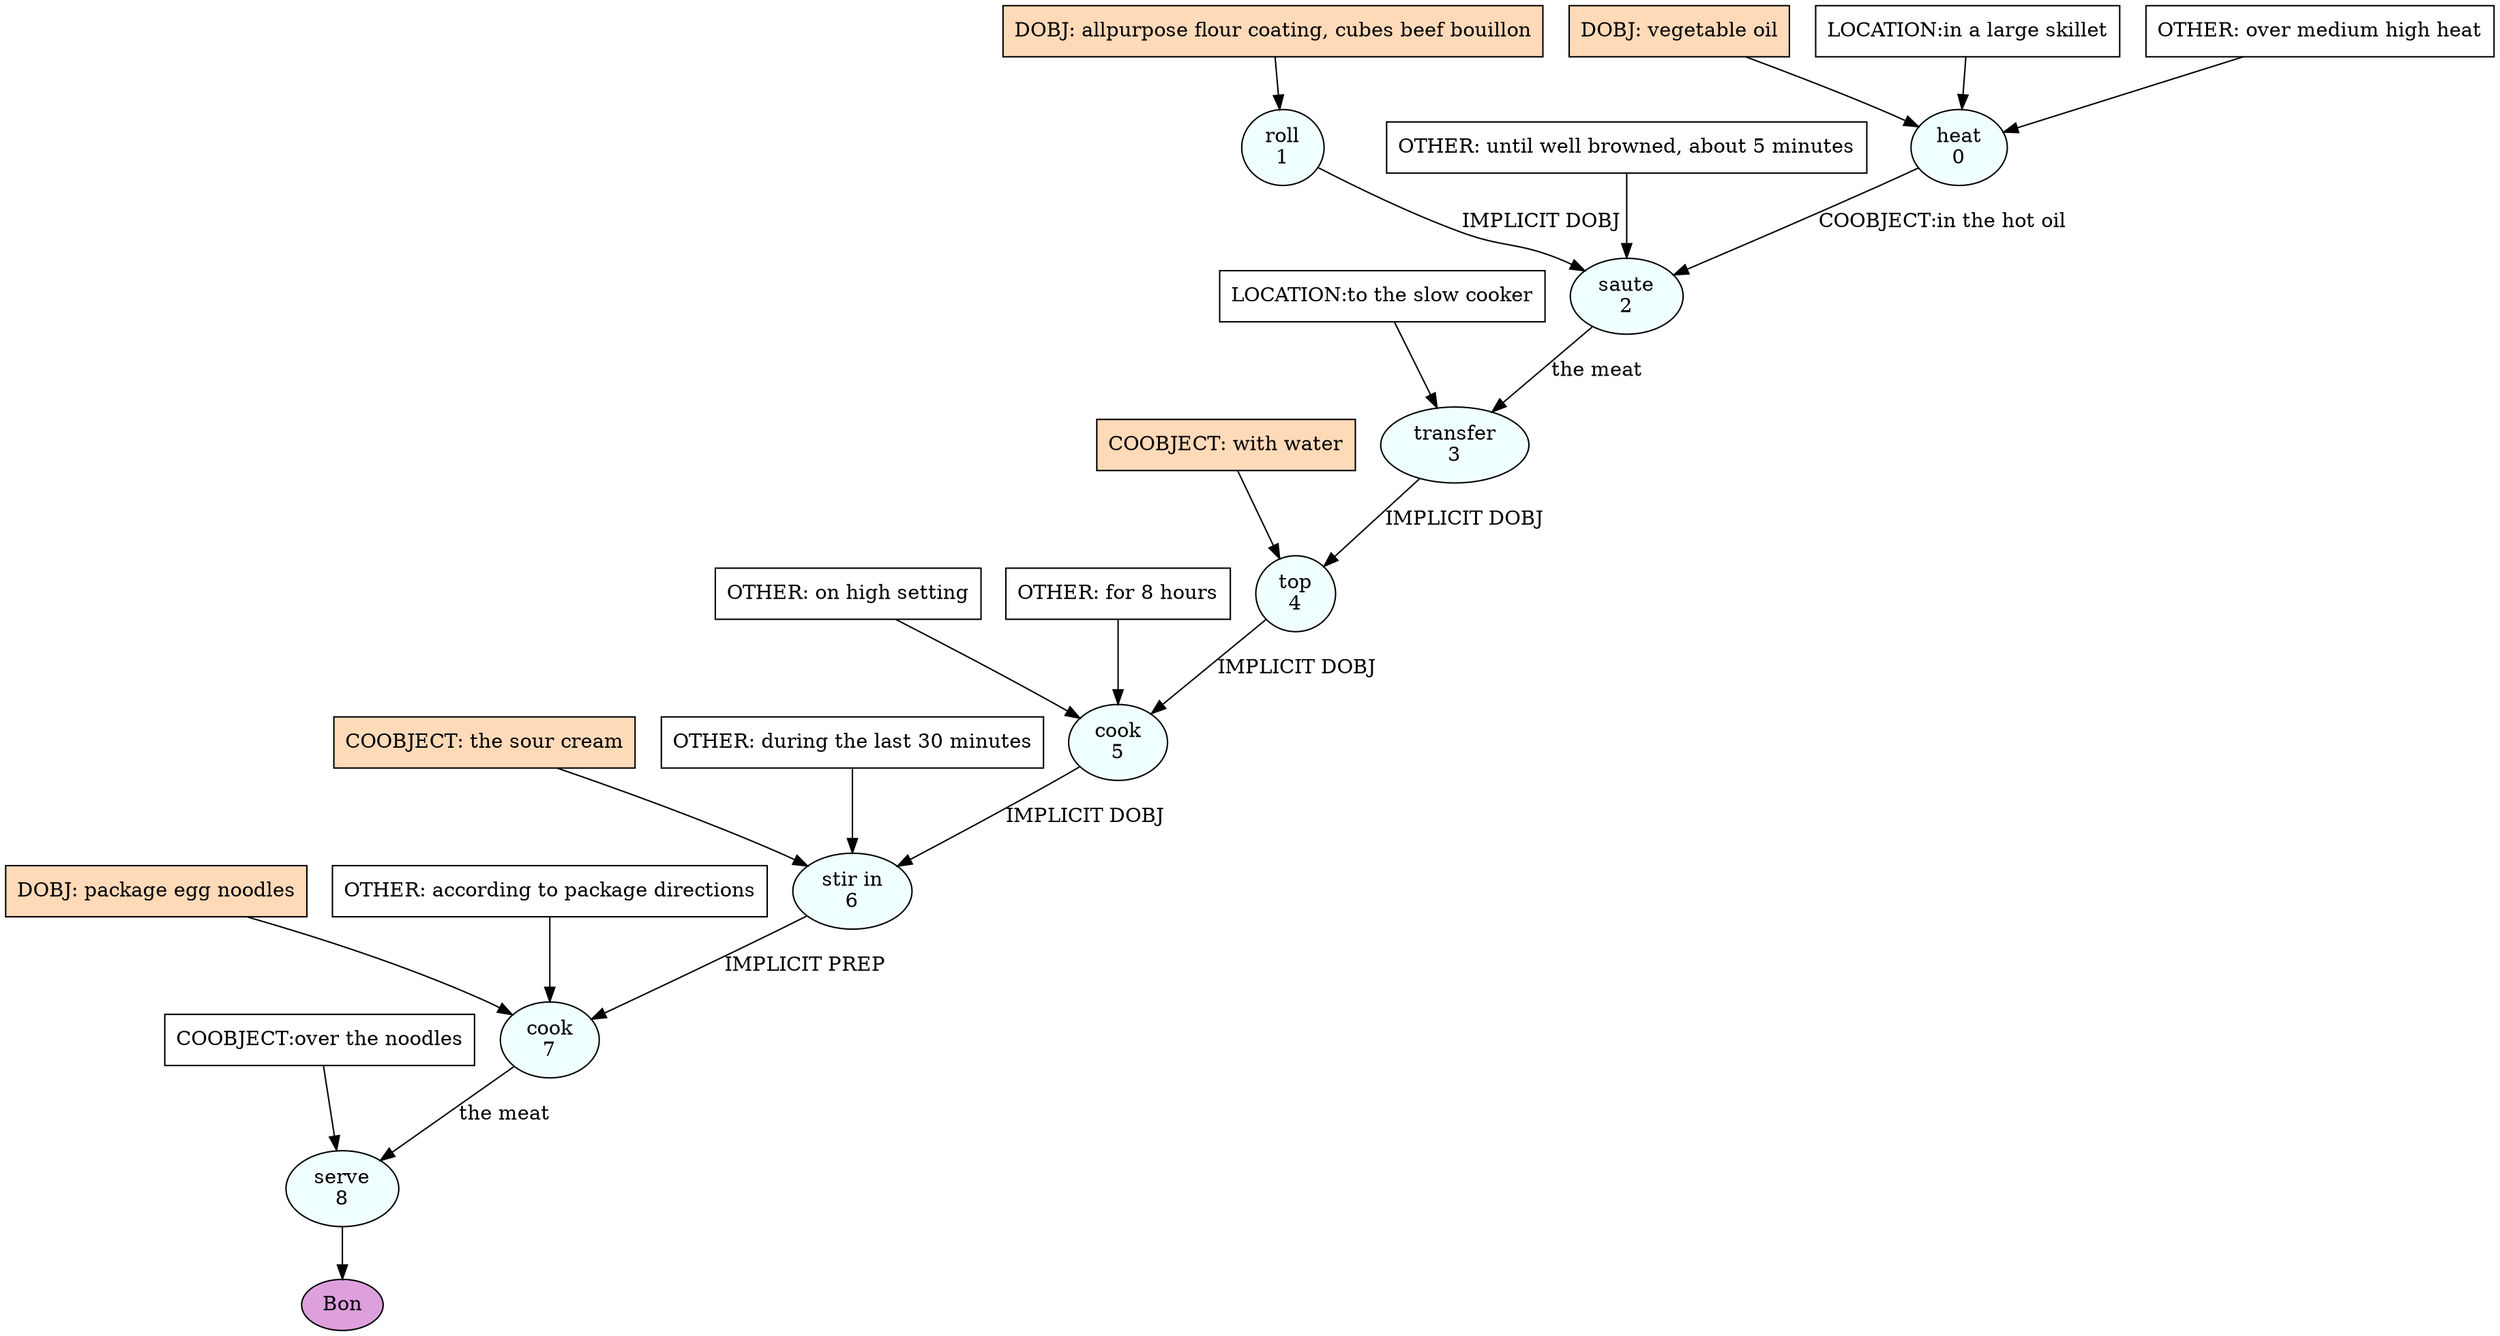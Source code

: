 digraph recipe {
E0[label="heat
0", shape=oval, style=filled, fillcolor=azure]
E1[label="roll
1", shape=oval, style=filled, fillcolor=azure]
E2[label="saute
2", shape=oval, style=filled, fillcolor=azure]
E3[label="transfer
3", shape=oval, style=filled, fillcolor=azure]
E4[label="top
4", shape=oval, style=filled, fillcolor=azure]
E5[label="cook
5", shape=oval, style=filled, fillcolor=azure]
E6[label="stir in
6", shape=oval, style=filled, fillcolor=azure]
E7[label="cook
7", shape=oval, style=filled, fillcolor=azure]
E8[label="serve
8", shape=oval, style=filled, fillcolor=azure]
D0[label="DOBJ: vegetable oil", shape=box, style=filled, fillcolor=peachpuff]
D0 -> E0
P0_0[label="LOCATION:in a large skillet", shape=box, style=filled, fillcolor=white]
P0_0 -> E0
O0_0[label="OTHER: over medium high heat", shape=box, style=filled, fillcolor=white]
O0_0 -> E0
D1[label="DOBJ: allpurpose flour coating, cubes beef bouillon", shape=box, style=filled, fillcolor=peachpuff]
D1 -> E1
E1 -> E2 [label="IMPLICIT DOBJ"]
E0 -> E2 [label="COOBJECT:in the hot oil"]
O2_0_0[label="OTHER: until well browned, about 5 minutes", shape=box, style=filled, fillcolor=white]
O2_0_0 -> E2
E2 -> E3 [label="the meat"]
P3_0_0[label="LOCATION:to the slow cooker", shape=box, style=filled, fillcolor=white]
P3_0_0 -> E3
E3 -> E4 [label="IMPLICIT DOBJ"]
P4_0_ing[label="COOBJECT: with water", shape=box, style=filled, fillcolor=peachpuff]
P4_0_ing -> E4
E4 -> E5 [label="IMPLICIT DOBJ"]
O5_0_0[label="OTHER: on high setting", shape=box, style=filled, fillcolor=white]
O5_0_0 -> E5
O5_1_0[label="OTHER: for 8 hours", shape=box, style=filled, fillcolor=white]
O5_1_0 -> E5
E5 -> E6 [label="IMPLICIT DOBJ"]
P6_0_ing[label="COOBJECT: the sour cream", shape=box, style=filled, fillcolor=peachpuff]
P6_0_ing -> E6
O6_0_0[label="OTHER: during the last 30 minutes", shape=box, style=filled, fillcolor=white]
O6_0_0 -> E6
D7_ing[label="DOBJ: package egg noodles", shape=box, style=filled, fillcolor=peachpuff]
D7_ing -> E7
E6 -> E7 [label="IMPLICIT PREP"]
O7_0_0[label="OTHER: according to package directions", shape=box, style=filled, fillcolor=white]
O7_0_0 -> E7
E7 -> E8 [label="the meat"]
P8_0_0[label="COOBJECT:over the noodles", shape=box, style=filled, fillcolor=white]
P8_0_0 -> E8
EOR[label="Bon", shape=oval, style=filled, fillcolor=plum]
E8 -> EOR
}

